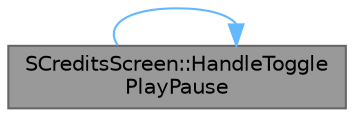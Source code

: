 digraph "SCreditsScreen::HandleTogglePlayPause"
{
 // INTERACTIVE_SVG=YES
 // LATEX_PDF_SIZE
  bgcolor="transparent";
  edge [fontname=Helvetica,fontsize=10,labelfontname=Helvetica,labelfontsize=10];
  node [fontname=Helvetica,fontsize=10,shape=box,height=0.2,width=0.4];
  rankdir="LR";
  Node1 [id="Node000001",label="SCreditsScreen::HandleToggle\lPlayPause",height=0.2,width=0.4,color="gray40", fillcolor="grey60", style="filled", fontcolor="black",tooltip="Handles the user clicking the play/pause toggle button."];
  Node1 -> Node1 [id="edge1_Node000001_Node000001",color="steelblue1",style="solid",tooltip=" "];
}
